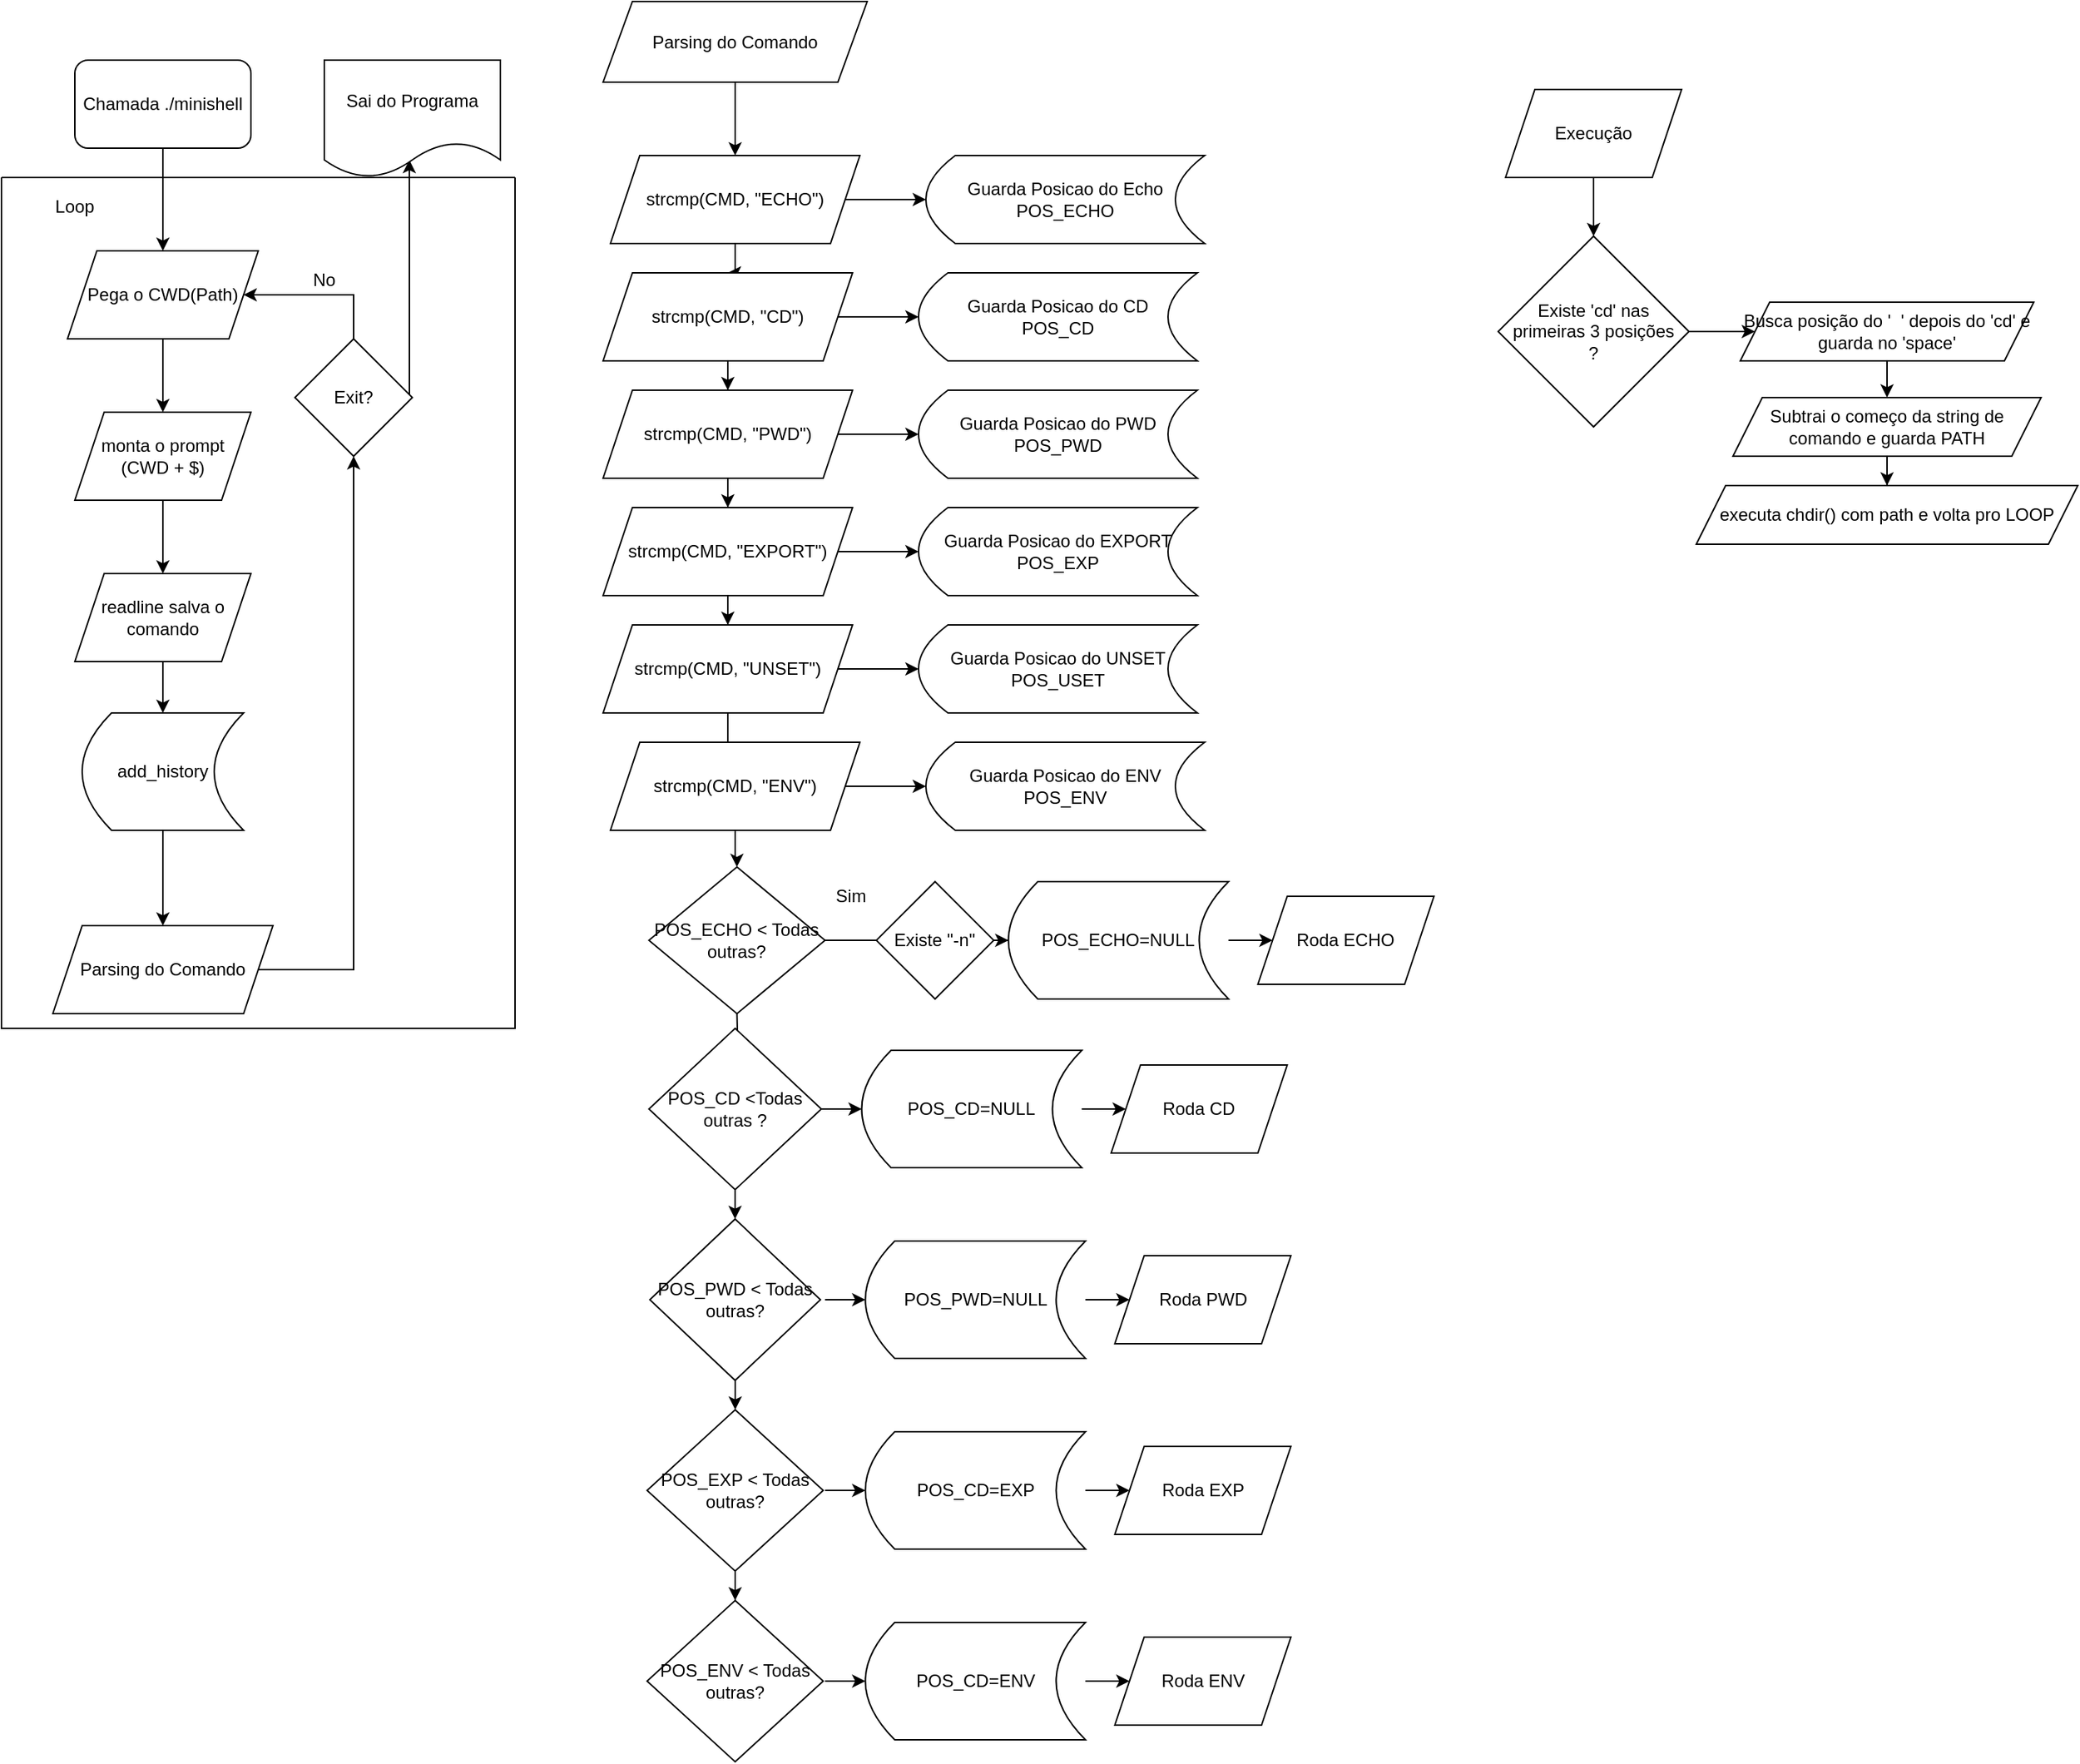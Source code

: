 <mxfile version="15.2.9" type="device"><diagram id="C5RBs43oDa-KdzZeNtuy" name="Page-1"><mxGraphModel dx="1350" dy="793" grid="1" gridSize="10" guides="1" tooltips="1" connect="1" arrows="1" fold="1" page="1" pageScale="1" pageWidth="827" pageHeight="1169" math="0" shadow="0"><root><mxCell id="WIyWlLk6GJQsqaUBKTNV-0"/><mxCell id="WIyWlLk6GJQsqaUBKTNV-1" parent="WIyWlLk6GJQsqaUBKTNV-0"/><mxCell id="cvS-Z0DPudfYgTB3qYCi-4" style="edgeStyle=orthogonalEdgeStyle;rounded=0;orthogonalLoop=1;jettySize=auto;html=1;" parent="WIyWlLk6GJQsqaUBKTNV-1" source="cvS-Z0DPudfYgTB3qYCi-0" target="cvS-Z0DPudfYgTB3qYCi-1" edge="1"><mxGeometry relative="1" as="geometry"/></mxCell><mxCell id="cvS-Z0DPudfYgTB3qYCi-0" value="Chamada ./minishell" style="rounded=1;whiteSpace=wrap;html=1;" parent="WIyWlLk6GJQsqaUBKTNV-1" vertex="1"><mxGeometry x="80" y="60" width="120" height="60" as="geometry"/></mxCell><mxCell id="cvS-Z0DPudfYgTB3qYCi-5" style="edgeStyle=orthogonalEdgeStyle;rounded=0;orthogonalLoop=1;jettySize=auto;html=1;" parent="WIyWlLk6GJQsqaUBKTNV-1" source="cvS-Z0DPudfYgTB3qYCi-1" target="cvS-Z0DPudfYgTB3qYCi-2" edge="1"><mxGeometry relative="1" as="geometry"/></mxCell><mxCell id="cvS-Z0DPudfYgTB3qYCi-1" value="&lt;div&gt;Pega o CWD(Path)&lt;/div&gt;" style="shape=parallelogram;perimeter=parallelogramPerimeter;whiteSpace=wrap;html=1;fixedSize=1;" parent="WIyWlLk6GJQsqaUBKTNV-1" vertex="1"><mxGeometry x="75" y="190" width="130" height="60" as="geometry"/></mxCell><mxCell id="cvS-Z0DPudfYgTB3qYCi-6" style="edgeStyle=orthogonalEdgeStyle;rounded=0;orthogonalLoop=1;jettySize=auto;html=1;entryX=0.5;entryY=0;entryDx=0;entryDy=0;" parent="WIyWlLk6GJQsqaUBKTNV-1" source="cvS-Z0DPudfYgTB3qYCi-2" target="cvS-Z0DPudfYgTB3qYCi-3" edge="1"><mxGeometry relative="1" as="geometry"/></mxCell><mxCell id="cvS-Z0DPudfYgTB3qYCi-2" value="monta o prompt (CWD + $)" style="shape=parallelogram;perimeter=parallelogramPerimeter;whiteSpace=wrap;html=1;fixedSize=1;" parent="WIyWlLk6GJQsqaUBKTNV-1" vertex="1"><mxGeometry x="80" y="300" width="120" height="60" as="geometry"/></mxCell><mxCell id="cvS-Z0DPudfYgTB3qYCi-7" style="edgeStyle=orthogonalEdgeStyle;rounded=0;orthogonalLoop=1;jettySize=auto;html=1;exitX=1;exitY=0.5;exitDx=0;exitDy=0;" parent="WIyWlLk6GJQsqaUBKTNV-1" source="cvS-Z0DPudfYgTB3qYCi-15" edge="1"><mxGeometry relative="1" as="geometry"><mxPoint x="270" y="330" as="targetPoint"/><Array as="points"><mxPoint x="270" y="680"/></Array></mxGeometry></mxCell><mxCell id="cvS-Z0DPudfYgTB3qYCi-14" style="edgeStyle=orthogonalEdgeStyle;rounded=0;orthogonalLoop=1;jettySize=auto;html=1;entryX=0.5;entryY=0;entryDx=0;entryDy=0;" parent="WIyWlLk6GJQsqaUBKTNV-1" source="cvS-Z0DPudfYgTB3qYCi-3" target="cvS-Z0DPudfYgTB3qYCi-13" edge="1"><mxGeometry relative="1" as="geometry"/></mxCell><mxCell id="cvS-Z0DPudfYgTB3qYCi-3" value="readline salva o comando" style="shape=parallelogram;perimeter=parallelogramPerimeter;whiteSpace=wrap;html=1;fixedSize=1;" parent="WIyWlLk6GJQsqaUBKTNV-1" vertex="1"><mxGeometry x="80" y="410" width="120" height="60" as="geometry"/></mxCell><mxCell id="cvS-Z0DPudfYgTB3qYCi-9" style="edgeStyle=orthogonalEdgeStyle;rounded=0;orthogonalLoop=1;jettySize=auto;html=1;entryX=1;entryY=0.5;entryDx=0;entryDy=0;" parent="WIyWlLk6GJQsqaUBKTNV-1" source="cvS-Z0DPudfYgTB3qYCi-8" target="cvS-Z0DPudfYgTB3qYCi-1" edge="1"><mxGeometry relative="1" as="geometry"><mxPoint x="260" y="190" as="targetPoint"/><Array as="points"><mxPoint x="270" y="220"/></Array></mxGeometry></mxCell><mxCell id="cvS-Z0DPudfYgTB3qYCi-12" style="edgeStyle=orthogonalEdgeStyle;rounded=0;orthogonalLoop=1;jettySize=auto;html=1;entryX=0.483;entryY=0.85;entryDx=0;entryDy=0;entryPerimeter=0;" parent="WIyWlLk6GJQsqaUBKTNV-1" source="cvS-Z0DPudfYgTB3qYCi-8" target="cvS-Z0DPudfYgTB3qYCi-11" edge="1"><mxGeometry relative="1" as="geometry"><Array as="points"><mxPoint x="308" y="230"/><mxPoint x="308" y="230"/></Array></mxGeometry></mxCell><mxCell id="cvS-Z0DPudfYgTB3qYCi-8" value="Exit?" style="rhombus;whiteSpace=wrap;html=1;" parent="WIyWlLk6GJQsqaUBKTNV-1" vertex="1"><mxGeometry x="230" y="250" width="80" height="80" as="geometry"/></mxCell><mxCell id="cvS-Z0DPudfYgTB3qYCi-10" value="No" style="text;html=1;strokeColor=none;fillColor=none;align=center;verticalAlign=middle;whiteSpace=wrap;rounded=0;" parent="WIyWlLk6GJQsqaUBKTNV-1" vertex="1"><mxGeometry x="230" y="200" width="40" height="20" as="geometry"/></mxCell><mxCell id="cvS-Z0DPudfYgTB3qYCi-11" value="Sai do Programa" style="shape=document;whiteSpace=wrap;html=1;boundedLbl=1;" parent="WIyWlLk6GJQsqaUBKTNV-1" vertex="1"><mxGeometry x="250" y="60" width="120" height="80" as="geometry"/></mxCell><mxCell id="cvS-Z0DPudfYgTB3qYCi-17" value="" style="swimlane;startSize=0;" parent="WIyWlLk6GJQsqaUBKTNV-1" vertex="1"><mxGeometry x="30" y="140" width="350" height="580" as="geometry"/></mxCell><mxCell id="cvS-Z0DPudfYgTB3qYCi-18" value="Loop" style="text;html=1;strokeColor=none;fillColor=none;align=center;verticalAlign=middle;whiteSpace=wrap;rounded=0;" parent="cvS-Z0DPudfYgTB3qYCi-17" vertex="1"><mxGeometry x="30" y="10" width="40" height="20" as="geometry"/></mxCell><mxCell id="cvS-Z0DPudfYgTB3qYCi-13" value="add_history" style="shape=dataStorage;whiteSpace=wrap;html=1;fixedSize=1;" parent="cvS-Z0DPudfYgTB3qYCi-17" vertex="1"><mxGeometry x="55" y="365" width="110" height="80" as="geometry"/></mxCell><mxCell id="cvS-Z0DPudfYgTB3qYCi-15" value="Parsing do Comando" style="shape=parallelogram;perimeter=parallelogramPerimeter;whiteSpace=wrap;html=1;fixedSize=1;" parent="cvS-Z0DPudfYgTB3qYCi-17" vertex="1"><mxGeometry x="35" y="510" width="150" height="60" as="geometry"/></mxCell><mxCell id="cvS-Z0DPudfYgTB3qYCi-16" style="edgeStyle=orthogonalEdgeStyle;rounded=0;orthogonalLoop=1;jettySize=auto;html=1;entryX=0.5;entryY=0;entryDx=0;entryDy=0;" parent="cvS-Z0DPudfYgTB3qYCi-17" source="cvS-Z0DPudfYgTB3qYCi-13" target="cvS-Z0DPudfYgTB3qYCi-15" edge="1"><mxGeometry relative="1" as="geometry"/></mxCell><mxCell id="cvS-Z0DPudfYgTB3qYCi-21" style="edgeStyle=orthogonalEdgeStyle;rounded=0;orthogonalLoop=1;jettySize=auto;html=1;entryX=0.5;entryY=0;entryDx=0;entryDy=0;" parent="WIyWlLk6GJQsqaUBKTNV-1" source="cvS-Z0DPudfYgTB3qYCi-19" target="cvS-Z0DPudfYgTB3qYCi-20" edge="1"><mxGeometry relative="1" as="geometry"/></mxCell><mxCell id="cvS-Z0DPudfYgTB3qYCi-19" value="Execução" style="shape=parallelogram;perimeter=parallelogramPerimeter;whiteSpace=wrap;html=1;fixedSize=1;" parent="WIyWlLk6GJQsqaUBKTNV-1" vertex="1"><mxGeometry x="1055" y="80" width="120" height="60" as="geometry"/></mxCell><mxCell id="cvS-Z0DPudfYgTB3qYCi-23" style="edgeStyle=orthogonalEdgeStyle;rounded=0;orthogonalLoop=1;jettySize=auto;html=1;entryX=0;entryY=0.5;entryDx=0;entryDy=0;" parent="WIyWlLk6GJQsqaUBKTNV-1" source="cvS-Z0DPudfYgTB3qYCi-20" target="cvS-Z0DPudfYgTB3qYCi-22" edge="1"><mxGeometry relative="1" as="geometry"/></mxCell><mxCell id="cvS-Z0DPudfYgTB3qYCi-20" value="&lt;div&gt;Existe 'cd' nas&lt;/div&gt;&lt;div&gt;primeiras 3 posições&lt;br&gt;&lt;/div&gt;?" style="rhombus;whiteSpace=wrap;html=1;" parent="WIyWlLk6GJQsqaUBKTNV-1" vertex="1"><mxGeometry x="1050" y="180" width="130" height="130" as="geometry"/></mxCell><mxCell id="cvS-Z0DPudfYgTB3qYCi-25" style="edgeStyle=orthogonalEdgeStyle;rounded=0;orthogonalLoop=1;jettySize=auto;html=1;" parent="WIyWlLk6GJQsqaUBKTNV-1" source="cvS-Z0DPudfYgTB3qYCi-22" target="cvS-Z0DPudfYgTB3qYCi-24" edge="1"><mxGeometry relative="1" as="geometry"/></mxCell><mxCell id="cvS-Z0DPudfYgTB3qYCi-22" value="Busca posição do '&amp;nbsp; ' depois do 'cd' e guarda no 'space'" style="shape=parallelogram;perimeter=parallelogramPerimeter;whiteSpace=wrap;html=1;fixedSize=1;" parent="WIyWlLk6GJQsqaUBKTNV-1" vertex="1"><mxGeometry x="1215" y="225" width="200" height="40" as="geometry"/></mxCell><mxCell id="cvS-Z0DPudfYgTB3qYCi-27" style="edgeStyle=orthogonalEdgeStyle;rounded=0;orthogonalLoop=1;jettySize=auto;html=1;entryX=0.5;entryY=0;entryDx=0;entryDy=0;" parent="WIyWlLk6GJQsqaUBKTNV-1" source="cvS-Z0DPudfYgTB3qYCi-24" target="cvS-Z0DPudfYgTB3qYCi-26" edge="1"><mxGeometry relative="1" as="geometry"/></mxCell><mxCell id="cvS-Z0DPudfYgTB3qYCi-24" value="Subtrai o começo da string de comando e guarda PATH" style="shape=parallelogram;perimeter=parallelogramPerimeter;whiteSpace=wrap;html=1;fixedSize=1;" parent="WIyWlLk6GJQsqaUBKTNV-1" vertex="1"><mxGeometry x="1210" y="290" width="210" height="40" as="geometry"/></mxCell><mxCell id="cvS-Z0DPudfYgTB3qYCi-26" value="executa chdir() com path e volta pro LOOP" style="shape=parallelogram;perimeter=parallelogramPerimeter;whiteSpace=wrap;html=1;fixedSize=1;" parent="WIyWlLk6GJQsqaUBKTNV-1" vertex="1"><mxGeometry x="1185" y="350" width="260" height="40" as="geometry"/></mxCell><mxCell id="S_CQCFkFAJIEODKTU0X5-3" style="edgeStyle=orthogonalEdgeStyle;rounded=0;orthogonalLoop=1;jettySize=auto;html=1;" edge="1" parent="WIyWlLk6GJQsqaUBKTNV-1" source="S_CQCFkFAJIEODKTU0X5-0" target="S_CQCFkFAJIEODKTU0X5-1"><mxGeometry relative="1" as="geometry"/></mxCell><mxCell id="S_CQCFkFAJIEODKTU0X5-0" value="Parsing do Comando" style="shape=parallelogram;perimeter=parallelogramPerimeter;whiteSpace=wrap;html=1;fixedSize=1;" vertex="1" parent="WIyWlLk6GJQsqaUBKTNV-1"><mxGeometry x="440" y="20" width="180" height="55" as="geometry"/></mxCell><mxCell id="S_CQCFkFAJIEODKTU0X5-4" style="edgeStyle=orthogonalEdgeStyle;rounded=0;orthogonalLoop=1;jettySize=auto;html=1;" edge="1" parent="WIyWlLk6GJQsqaUBKTNV-1" source="S_CQCFkFAJIEODKTU0X5-1" target="S_CQCFkFAJIEODKTU0X5-2"><mxGeometry relative="1" as="geometry"/></mxCell><mxCell id="S_CQCFkFAJIEODKTU0X5-17" style="edgeStyle=orthogonalEdgeStyle;rounded=0;orthogonalLoop=1;jettySize=auto;html=1;" edge="1" parent="WIyWlLk6GJQsqaUBKTNV-1" source="S_CQCFkFAJIEODKTU0X5-1" target="S_CQCFkFAJIEODKTU0X5-6"><mxGeometry relative="1" as="geometry"/></mxCell><mxCell id="S_CQCFkFAJIEODKTU0X5-1" value="strcmp(CMD, &quot;ECHO&quot;)" style="shape=parallelogram;perimeter=parallelogramPerimeter;whiteSpace=wrap;html=1;fixedSize=1;" vertex="1" parent="WIyWlLk6GJQsqaUBKTNV-1"><mxGeometry x="445" y="125" width="170" height="60" as="geometry"/></mxCell><mxCell id="S_CQCFkFAJIEODKTU0X5-2" value="&lt;div&gt;Guarda Posicao do Echo&lt;/div&gt;&lt;div&gt;POS_ECHO&lt;/div&gt;" style="shape=dataStorage;whiteSpace=wrap;html=1;fixedSize=1;" vertex="1" parent="WIyWlLk6GJQsqaUBKTNV-1"><mxGeometry x="660" y="125" width="190" height="60" as="geometry"/></mxCell><mxCell id="S_CQCFkFAJIEODKTU0X5-5" style="edgeStyle=orthogonalEdgeStyle;rounded=0;orthogonalLoop=1;jettySize=auto;html=1;" edge="1" parent="WIyWlLk6GJQsqaUBKTNV-1" source="S_CQCFkFAJIEODKTU0X5-6" target="S_CQCFkFAJIEODKTU0X5-7"><mxGeometry relative="1" as="geometry"/></mxCell><mxCell id="S_CQCFkFAJIEODKTU0X5-18" style="edgeStyle=orthogonalEdgeStyle;rounded=0;orthogonalLoop=1;jettySize=auto;html=1;" edge="1" parent="WIyWlLk6GJQsqaUBKTNV-1" source="S_CQCFkFAJIEODKTU0X5-6" target="S_CQCFkFAJIEODKTU0X5-9"><mxGeometry relative="1" as="geometry"/></mxCell><mxCell id="S_CQCFkFAJIEODKTU0X5-6" value="strcmp(CMD, &quot;CD&quot;)" style="shape=parallelogram;perimeter=parallelogramPerimeter;whiteSpace=wrap;html=1;fixedSize=1;" vertex="1" parent="WIyWlLk6GJQsqaUBKTNV-1"><mxGeometry x="440" y="205" width="170" height="60" as="geometry"/></mxCell><mxCell id="S_CQCFkFAJIEODKTU0X5-7" value="&lt;div&gt;Guarda Posicao do CD&lt;/div&gt;&lt;div&gt;POS_CD&lt;br&gt;&lt;/div&gt;" style="shape=dataStorage;whiteSpace=wrap;html=1;fixedSize=1;" vertex="1" parent="WIyWlLk6GJQsqaUBKTNV-1"><mxGeometry x="655" y="205" width="190" height="60" as="geometry"/></mxCell><mxCell id="S_CQCFkFAJIEODKTU0X5-8" style="edgeStyle=orthogonalEdgeStyle;rounded=0;orthogonalLoop=1;jettySize=auto;html=1;" edge="1" parent="WIyWlLk6GJQsqaUBKTNV-1" source="S_CQCFkFAJIEODKTU0X5-9" target="S_CQCFkFAJIEODKTU0X5-10"><mxGeometry relative="1" as="geometry"/></mxCell><mxCell id="S_CQCFkFAJIEODKTU0X5-19" style="edgeStyle=orthogonalEdgeStyle;rounded=0;orthogonalLoop=1;jettySize=auto;html=1;" edge="1" parent="WIyWlLk6GJQsqaUBKTNV-1" source="S_CQCFkFAJIEODKTU0X5-9" target="S_CQCFkFAJIEODKTU0X5-12"><mxGeometry relative="1" as="geometry"/></mxCell><mxCell id="S_CQCFkFAJIEODKTU0X5-9" value="strcmp(CMD, &quot;PWD&quot;)" style="shape=parallelogram;perimeter=parallelogramPerimeter;whiteSpace=wrap;html=1;fixedSize=1;" vertex="1" parent="WIyWlLk6GJQsqaUBKTNV-1"><mxGeometry x="440" y="285" width="170" height="60" as="geometry"/></mxCell><mxCell id="S_CQCFkFAJIEODKTU0X5-10" value="&lt;div&gt;Guarda Posicao do PWD&lt;/div&gt;&lt;div&gt;POS_PWD&lt;br&gt;&lt;/div&gt;" style="shape=dataStorage;whiteSpace=wrap;html=1;fixedSize=1;" vertex="1" parent="WIyWlLk6GJQsqaUBKTNV-1"><mxGeometry x="655" y="285" width="190" height="60" as="geometry"/></mxCell><mxCell id="S_CQCFkFAJIEODKTU0X5-11" style="edgeStyle=orthogonalEdgeStyle;rounded=0;orthogonalLoop=1;jettySize=auto;html=1;" edge="1" parent="WIyWlLk6GJQsqaUBKTNV-1" source="S_CQCFkFAJIEODKTU0X5-12" target="S_CQCFkFAJIEODKTU0X5-13"><mxGeometry relative="1" as="geometry"/></mxCell><mxCell id="S_CQCFkFAJIEODKTU0X5-20" style="edgeStyle=orthogonalEdgeStyle;rounded=0;orthogonalLoop=1;jettySize=auto;html=1;" edge="1" parent="WIyWlLk6GJQsqaUBKTNV-1" source="S_CQCFkFAJIEODKTU0X5-12" target="S_CQCFkFAJIEODKTU0X5-15"><mxGeometry relative="1" as="geometry"/></mxCell><mxCell id="S_CQCFkFAJIEODKTU0X5-12" value="strcmp(CMD, &quot;EXPORT&quot;)" style="shape=parallelogram;perimeter=parallelogramPerimeter;whiteSpace=wrap;html=1;fixedSize=1;" vertex="1" parent="WIyWlLk6GJQsqaUBKTNV-1"><mxGeometry x="440" y="365" width="170" height="60" as="geometry"/></mxCell><mxCell id="S_CQCFkFAJIEODKTU0X5-13" value="&lt;div&gt;Guarda Posicao do EXPORT&lt;/div&gt;&lt;div&gt;POS_EXP&lt;br&gt;&lt;/div&gt;" style="shape=dataStorage;whiteSpace=wrap;html=1;fixedSize=1;" vertex="1" parent="WIyWlLk6GJQsqaUBKTNV-1"><mxGeometry x="655" y="365" width="190" height="60" as="geometry"/></mxCell><mxCell id="S_CQCFkFAJIEODKTU0X5-14" style="edgeStyle=orthogonalEdgeStyle;rounded=0;orthogonalLoop=1;jettySize=auto;html=1;" edge="1" parent="WIyWlLk6GJQsqaUBKTNV-1" source="S_CQCFkFAJIEODKTU0X5-15" target="S_CQCFkFAJIEODKTU0X5-16"><mxGeometry relative="1" as="geometry"/></mxCell><mxCell id="S_CQCFkFAJIEODKTU0X5-24" style="edgeStyle=orthogonalEdgeStyle;rounded=0;orthogonalLoop=1;jettySize=auto;html=1;" edge="1" parent="WIyWlLk6GJQsqaUBKTNV-1" source="S_CQCFkFAJIEODKTU0X5-15"><mxGeometry relative="1" as="geometry"><mxPoint x="525" y="540" as="targetPoint"/></mxGeometry></mxCell><mxCell id="S_CQCFkFAJIEODKTU0X5-15" value="strcmp(CMD, &quot;UNSET&quot;)" style="shape=parallelogram;perimeter=parallelogramPerimeter;whiteSpace=wrap;html=1;fixedSize=1;" vertex="1" parent="WIyWlLk6GJQsqaUBKTNV-1"><mxGeometry x="440" y="445" width="170" height="60" as="geometry"/></mxCell><mxCell id="S_CQCFkFAJIEODKTU0X5-16" value="&lt;div&gt;Guarda Posicao do UNSET&lt;/div&gt;&lt;div&gt;POS_USET&lt;br&gt;&lt;/div&gt;" style="shape=dataStorage;whiteSpace=wrap;html=1;fixedSize=1;" vertex="1" parent="WIyWlLk6GJQsqaUBKTNV-1"><mxGeometry x="655" y="445" width="190" height="60" as="geometry"/></mxCell><mxCell id="S_CQCFkFAJIEODKTU0X5-25" style="edgeStyle=orthogonalEdgeStyle;rounded=0;orthogonalLoop=1;jettySize=auto;html=1;" edge="1" parent="WIyWlLk6GJQsqaUBKTNV-1" target="S_CQCFkFAJIEODKTU0X5-23"><mxGeometry relative="1" as="geometry"><mxPoint x="531.24" y="710" as="sourcePoint"/></mxGeometry></mxCell><mxCell id="S_CQCFkFAJIEODKTU0X5-31" style="edgeStyle=orthogonalEdgeStyle;rounded=0;orthogonalLoop=1;jettySize=auto;html=1;entryX=0;entryY=0.5;entryDx=0;entryDy=0;" edge="1" parent="WIyWlLk6GJQsqaUBKTNV-1" source="S_CQCFkFAJIEODKTU0X5-22"><mxGeometry relative="1" as="geometry"><mxPoint x="676.24" y="660" as="targetPoint"/></mxGeometry></mxCell><mxCell id="S_CQCFkFAJIEODKTU0X5-22" value="POS_ECHO &amp;lt; Todas outras?" style="rhombus;whiteSpace=wrap;html=1;" vertex="1" parent="WIyWlLk6GJQsqaUBKTNV-1"><mxGeometry x="471.24" y="610" width="120" height="100" as="geometry"/></mxCell><mxCell id="S_CQCFkFAJIEODKTU0X5-27" style="edgeStyle=orthogonalEdgeStyle;rounded=0;orthogonalLoop=1;jettySize=auto;html=1;" edge="1" parent="WIyWlLk6GJQsqaUBKTNV-1" source="S_CQCFkFAJIEODKTU0X5-23" target="S_CQCFkFAJIEODKTU0X5-26"><mxGeometry relative="1" as="geometry"/></mxCell><mxCell id="S_CQCFkFAJIEODKTU0X5-42" style="edgeStyle=orthogonalEdgeStyle;rounded=0;orthogonalLoop=1;jettySize=auto;html=1;entryX=0;entryY=0.5;entryDx=0;entryDy=0;" edge="1" parent="WIyWlLk6GJQsqaUBKTNV-1" source="S_CQCFkFAJIEODKTU0X5-23" target="S_CQCFkFAJIEODKTU0X5-41"><mxGeometry relative="1" as="geometry"/></mxCell><mxCell id="S_CQCFkFAJIEODKTU0X5-23" value="POS_CD &amp;lt;Todas outras ?" style="rhombus;whiteSpace=wrap;html=1;" vertex="1" parent="WIyWlLk6GJQsqaUBKTNV-1"><mxGeometry x="471.24" y="720" width="117.5" height="110" as="geometry"/></mxCell><mxCell id="S_CQCFkFAJIEODKTU0X5-29" style="edgeStyle=orthogonalEdgeStyle;rounded=0;orthogonalLoop=1;jettySize=auto;html=1;" edge="1" parent="WIyWlLk6GJQsqaUBKTNV-1" source="S_CQCFkFAJIEODKTU0X5-26" target="S_CQCFkFAJIEODKTU0X5-28"><mxGeometry relative="1" as="geometry"/></mxCell><mxCell id="S_CQCFkFAJIEODKTU0X5-26" value="POS_PWD &amp;lt; Todas outras?" style="rhombus;whiteSpace=wrap;html=1;" vertex="1" parent="WIyWlLk6GJQsqaUBKTNV-1"><mxGeometry x="471.87" y="850" width="116.25" height="110" as="geometry"/></mxCell><mxCell id="S_CQCFkFAJIEODKTU0X5-60" style="edgeStyle=orthogonalEdgeStyle;rounded=0;orthogonalLoop=1;jettySize=auto;html=1;" edge="1" parent="WIyWlLk6GJQsqaUBKTNV-1" source="S_CQCFkFAJIEODKTU0X5-28" target="S_CQCFkFAJIEODKTU0X5-55"><mxGeometry relative="1" as="geometry"/></mxCell><mxCell id="S_CQCFkFAJIEODKTU0X5-28" value="POS_EXP &amp;lt; Todas outras?" style="rhombus;whiteSpace=wrap;html=1;" vertex="1" parent="WIyWlLk6GJQsqaUBKTNV-1"><mxGeometry x="470" y="980" width="120" height="110" as="geometry"/></mxCell><mxCell id="S_CQCFkFAJIEODKTU0X5-36" style="edgeStyle=orthogonalEdgeStyle;rounded=0;orthogonalLoop=1;jettySize=auto;html=1;" edge="1" parent="WIyWlLk6GJQsqaUBKTNV-1" source="S_CQCFkFAJIEODKTU0X5-32" target="S_CQCFkFAJIEODKTU0X5-35"><mxGeometry relative="1" as="geometry"/></mxCell><mxCell id="S_CQCFkFAJIEODKTU0X5-32" value="Existe &quot;-n&quot;" style="rhombus;whiteSpace=wrap;html=1;" vertex="1" parent="WIyWlLk6GJQsqaUBKTNV-1"><mxGeometry x="626.24" y="620" width="80" height="80" as="geometry"/></mxCell><mxCell id="S_CQCFkFAJIEODKTU0X5-33" value="Roda ECHO" style="shape=parallelogram;perimeter=parallelogramPerimeter;whiteSpace=wrap;html=1;fixedSize=1;" vertex="1" parent="WIyWlLk6GJQsqaUBKTNV-1"><mxGeometry x="886.24" y="630" width="120" height="60" as="geometry"/></mxCell><mxCell id="S_CQCFkFAJIEODKTU0X5-37" style="edgeStyle=orthogonalEdgeStyle;rounded=0;orthogonalLoop=1;jettySize=auto;html=1;entryX=0;entryY=0.5;entryDx=0;entryDy=0;" edge="1" parent="WIyWlLk6GJQsqaUBKTNV-1" source="S_CQCFkFAJIEODKTU0X5-35" target="S_CQCFkFAJIEODKTU0X5-33"><mxGeometry relative="1" as="geometry"/></mxCell><mxCell id="S_CQCFkFAJIEODKTU0X5-35" value="POS_ECHO=NULL" style="shape=dataStorage;whiteSpace=wrap;html=1;fixedSize=1;" vertex="1" parent="WIyWlLk6GJQsqaUBKTNV-1"><mxGeometry x="716.24" y="620" width="150" height="80" as="geometry"/></mxCell><mxCell id="S_CQCFkFAJIEODKTU0X5-38" value="Sim" style="text;html=1;strokeColor=none;fillColor=none;align=center;verticalAlign=middle;whiteSpace=wrap;rounded=0;" vertex="1" parent="WIyWlLk6GJQsqaUBKTNV-1"><mxGeometry x="589.24" y="620" width="40" height="20" as="geometry"/></mxCell><mxCell id="S_CQCFkFAJIEODKTU0X5-39" value="Roda CD" style="shape=parallelogram;perimeter=parallelogramPerimeter;whiteSpace=wrap;html=1;fixedSize=1;" vertex="1" parent="WIyWlLk6GJQsqaUBKTNV-1"><mxGeometry x="786.24" y="745" width="120" height="60" as="geometry"/></mxCell><mxCell id="S_CQCFkFAJIEODKTU0X5-40" style="edgeStyle=orthogonalEdgeStyle;rounded=0;orthogonalLoop=1;jettySize=auto;html=1;entryX=0;entryY=0.5;entryDx=0;entryDy=0;" edge="1" parent="WIyWlLk6GJQsqaUBKTNV-1" source="S_CQCFkFAJIEODKTU0X5-41" target="S_CQCFkFAJIEODKTU0X5-39"><mxGeometry relative="1" as="geometry"/></mxCell><mxCell id="S_CQCFkFAJIEODKTU0X5-41" value="POS_CD=NULL" style="shape=dataStorage;whiteSpace=wrap;html=1;fixedSize=1;" vertex="1" parent="WIyWlLk6GJQsqaUBKTNV-1"><mxGeometry x="616.24" y="735" width="150" height="80" as="geometry"/></mxCell><mxCell id="S_CQCFkFAJIEODKTU0X5-43" style="edgeStyle=orthogonalEdgeStyle;rounded=0;orthogonalLoop=1;jettySize=auto;html=1;entryX=0;entryY=0.5;entryDx=0;entryDy=0;" edge="1" parent="WIyWlLk6GJQsqaUBKTNV-1" target="S_CQCFkFAJIEODKTU0X5-46"><mxGeometry relative="1" as="geometry"><mxPoint x="591.24" y="905" as="sourcePoint"/></mxGeometry></mxCell><mxCell id="S_CQCFkFAJIEODKTU0X5-44" value="Roda PWD" style="shape=parallelogram;perimeter=parallelogramPerimeter;whiteSpace=wrap;html=1;fixedSize=1;" vertex="1" parent="WIyWlLk6GJQsqaUBKTNV-1"><mxGeometry x="788.74" y="875" width="120" height="60" as="geometry"/></mxCell><mxCell id="S_CQCFkFAJIEODKTU0X5-45" style="edgeStyle=orthogonalEdgeStyle;rounded=0;orthogonalLoop=1;jettySize=auto;html=1;entryX=0;entryY=0.5;entryDx=0;entryDy=0;" edge="1" parent="WIyWlLk6GJQsqaUBKTNV-1" source="S_CQCFkFAJIEODKTU0X5-46" target="S_CQCFkFAJIEODKTU0X5-44"><mxGeometry relative="1" as="geometry"/></mxCell><mxCell id="S_CQCFkFAJIEODKTU0X5-46" value="POS_PWD=NULL" style="shape=dataStorage;whiteSpace=wrap;html=1;fixedSize=1;" vertex="1" parent="WIyWlLk6GJQsqaUBKTNV-1"><mxGeometry x="618.74" y="865" width="150" height="80" as="geometry"/></mxCell><mxCell id="S_CQCFkFAJIEODKTU0X5-47" style="edgeStyle=orthogonalEdgeStyle;rounded=0;orthogonalLoop=1;jettySize=auto;html=1;entryX=0;entryY=0.5;entryDx=0;entryDy=0;" edge="1" parent="WIyWlLk6GJQsqaUBKTNV-1" target="S_CQCFkFAJIEODKTU0X5-50"><mxGeometry relative="1" as="geometry"><mxPoint x="591.24" y="1035" as="sourcePoint"/></mxGeometry></mxCell><mxCell id="S_CQCFkFAJIEODKTU0X5-48" value="Roda EXP" style="shape=parallelogram;perimeter=parallelogramPerimeter;whiteSpace=wrap;html=1;fixedSize=1;" vertex="1" parent="WIyWlLk6GJQsqaUBKTNV-1"><mxGeometry x="788.74" y="1005" width="120" height="60" as="geometry"/></mxCell><mxCell id="S_CQCFkFAJIEODKTU0X5-49" style="edgeStyle=orthogonalEdgeStyle;rounded=0;orthogonalLoop=1;jettySize=auto;html=1;entryX=0;entryY=0.5;entryDx=0;entryDy=0;" edge="1" parent="WIyWlLk6GJQsqaUBKTNV-1" source="S_CQCFkFAJIEODKTU0X5-50" target="S_CQCFkFAJIEODKTU0X5-48"><mxGeometry relative="1" as="geometry"/></mxCell><mxCell id="S_CQCFkFAJIEODKTU0X5-50" value="POS_CD=EXP" style="shape=dataStorage;whiteSpace=wrap;html=1;fixedSize=1;" vertex="1" parent="WIyWlLk6GJQsqaUBKTNV-1"><mxGeometry x="618.74" y="995" width="150" height="80" as="geometry"/></mxCell><mxCell id="S_CQCFkFAJIEODKTU0X5-51" style="edgeStyle=orthogonalEdgeStyle;rounded=0;orthogonalLoop=1;jettySize=auto;html=1;" edge="1" parent="WIyWlLk6GJQsqaUBKTNV-1" source="S_CQCFkFAJIEODKTU0X5-52" target="S_CQCFkFAJIEODKTU0X5-53"><mxGeometry relative="1" as="geometry"/></mxCell><mxCell id="S_CQCFkFAJIEODKTU0X5-54" style="edgeStyle=orthogonalEdgeStyle;rounded=0;orthogonalLoop=1;jettySize=auto;html=1;" edge="1" parent="WIyWlLk6GJQsqaUBKTNV-1" source="S_CQCFkFAJIEODKTU0X5-52" target="S_CQCFkFAJIEODKTU0X5-22"><mxGeometry relative="1" as="geometry"/></mxCell><mxCell id="S_CQCFkFAJIEODKTU0X5-52" value="strcmp(CMD, &quot;ENV&quot;)" style="shape=parallelogram;perimeter=parallelogramPerimeter;whiteSpace=wrap;html=1;fixedSize=1;" vertex="1" parent="WIyWlLk6GJQsqaUBKTNV-1"><mxGeometry x="445" y="525" width="170" height="60" as="geometry"/></mxCell><mxCell id="S_CQCFkFAJIEODKTU0X5-53" value="&lt;div&gt;Guarda Posicao do ENV&lt;br&gt;&lt;/div&gt;&lt;div&gt;POS_ENV&lt;br&gt;&lt;/div&gt;" style="shape=dataStorage;whiteSpace=wrap;html=1;fixedSize=1;" vertex="1" parent="WIyWlLk6GJQsqaUBKTNV-1"><mxGeometry x="660" y="525" width="190" height="60" as="geometry"/></mxCell><mxCell id="S_CQCFkFAJIEODKTU0X5-55" value="POS_ENV &amp;lt; Todas outras?" style="rhombus;whiteSpace=wrap;html=1;" vertex="1" parent="WIyWlLk6GJQsqaUBKTNV-1"><mxGeometry x="470" y="1110" width="120" height="110" as="geometry"/></mxCell><mxCell id="S_CQCFkFAJIEODKTU0X5-56" style="edgeStyle=orthogonalEdgeStyle;rounded=0;orthogonalLoop=1;jettySize=auto;html=1;entryX=0;entryY=0.5;entryDx=0;entryDy=0;" edge="1" parent="WIyWlLk6GJQsqaUBKTNV-1" target="S_CQCFkFAJIEODKTU0X5-59"><mxGeometry relative="1" as="geometry"><mxPoint x="591.24" y="1165" as="sourcePoint"/></mxGeometry></mxCell><mxCell id="S_CQCFkFAJIEODKTU0X5-57" value="Roda ENV" style="shape=parallelogram;perimeter=parallelogramPerimeter;whiteSpace=wrap;html=1;fixedSize=1;" vertex="1" parent="WIyWlLk6GJQsqaUBKTNV-1"><mxGeometry x="788.74" y="1135" width="120" height="60" as="geometry"/></mxCell><mxCell id="S_CQCFkFAJIEODKTU0X5-58" style="edgeStyle=orthogonalEdgeStyle;rounded=0;orthogonalLoop=1;jettySize=auto;html=1;entryX=0;entryY=0.5;entryDx=0;entryDy=0;" edge="1" parent="WIyWlLk6GJQsqaUBKTNV-1" source="S_CQCFkFAJIEODKTU0X5-59" target="S_CQCFkFAJIEODKTU0X5-57"><mxGeometry relative="1" as="geometry"/></mxCell><mxCell id="S_CQCFkFAJIEODKTU0X5-59" value="POS_CD=ENV" style="shape=dataStorage;whiteSpace=wrap;html=1;fixedSize=1;" vertex="1" parent="WIyWlLk6GJQsqaUBKTNV-1"><mxGeometry x="618.74" y="1125" width="150" height="80" as="geometry"/></mxCell></root></mxGraphModel></diagram></mxfile>